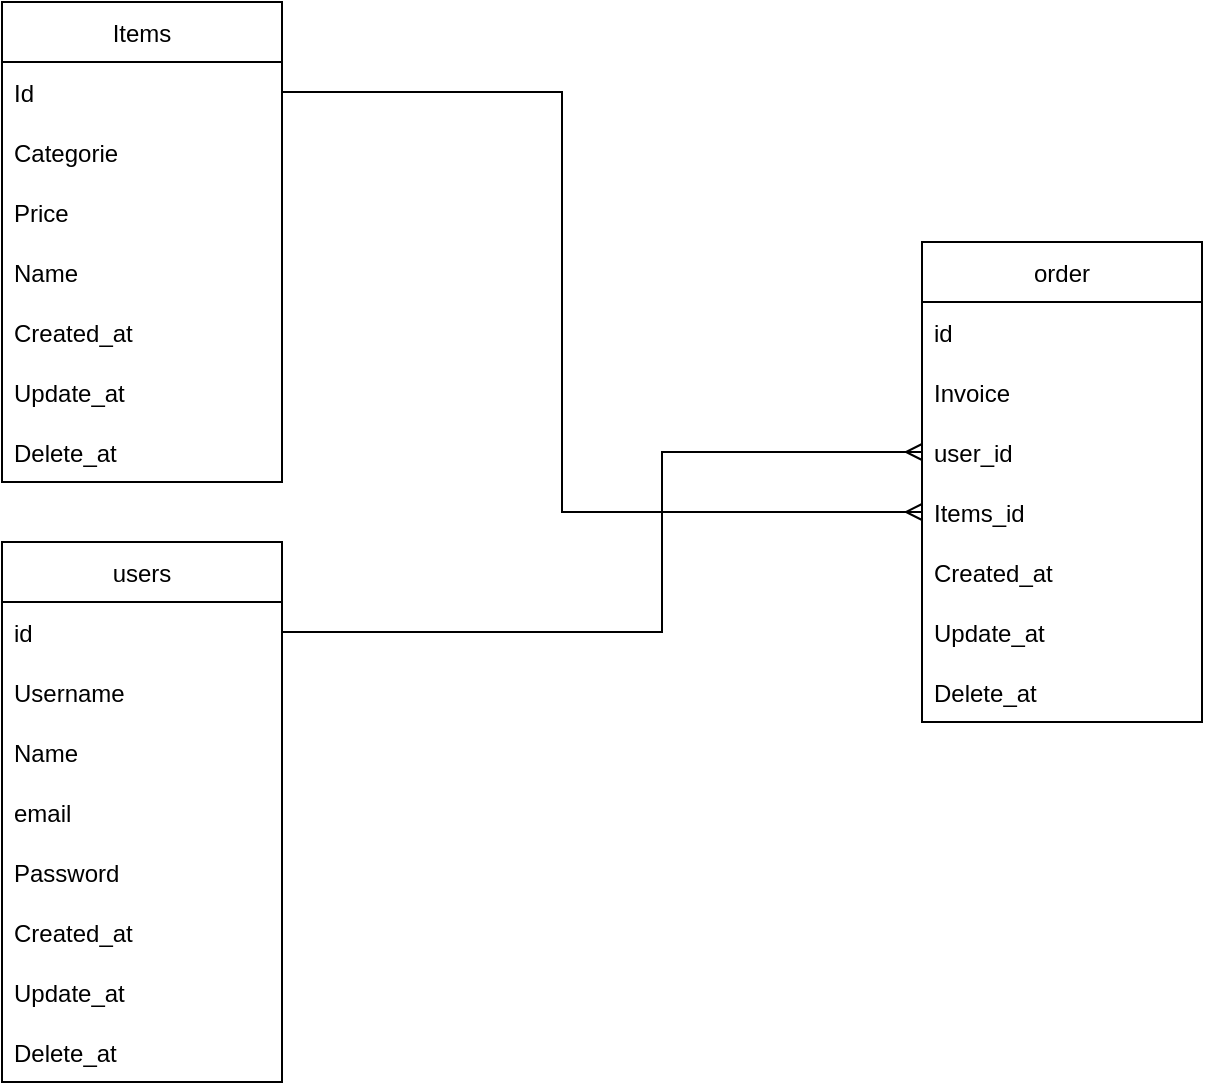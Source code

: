 <mxfile version="20.2.0" type="github">
  <diagram id="FyYv8W3tvfpqyEzFYgyz" name="Page-1">
    <mxGraphModel dx="1278" dy="540" grid="1" gridSize="10" guides="1" tooltips="1" connect="1" arrows="1" fold="1" page="1" pageScale="1" pageWidth="850" pageHeight="1100" math="0" shadow="0">
      <root>
        <mxCell id="0" />
        <mxCell id="1" parent="0" />
        <mxCell id="4581ekHhvloFLVSY84FX-1" value="users" style="swimlane;fontStyle=0;childLayout=stackLayout;horizontal=1;startSize=30;horizontalStack=0;resizeParent=1;resizeParentMax=0;resizeLast=0;collapsible=1;marginBottom=0;" vertex="1" parent="1">
          <mxGeometry x="50" y="290" width="140" height="270" as="geometry" />
        </mxCell>
        <mxCell id="4581ekHhvloFLVSY84FX-2" value="id" style="text;strokeColor=none;fillColor=none;align=left;verticalAlign=middle;spacingLeft=4;spacingRight=4;overflow=hidden;points=[[0,0.5],[1,0.5]];portConstraint=eastwest;rotatable=0;" vertex="1" parent="4581ekHhvloFLVSY84FX-1">
          <mxGeometry y="30" width="140" height="30" as="geometry" />
        </mxCell>
        <mxCell id="4581ekHhvloFLVSY84FX-3" value="Username" style="text;strokeColor=none;fillColor=none;align=left;verticalAlign=middle;spacingLeft=4;spacingRight=4;overflow=hidden;points=[[0,0.5],[1,0.5]];portConstraint=eastwest;rotatable=0;" vertex="1" parent="4581ekHhvloFLVSY84FX-1">
          <mxGeometry y="60" width="140" height="30" as="geometry" />
        </mxCell>
        <mxCell id="4581ekHhvloFLVSY84FX-33" value="Name" style="text;strokeColor=none;fillColor=none;align=left;verticalAlign=middle;spacingLeft=4;spacingRight=4;overflow=hidden;points=[[0,0.5],[1,0.5]];portConstraint=eastwest;rotatable=0;" vertex="1" parent="4581ekHhvloFLVSY84FX-1">
          <mxGeometry y="90" width="140" height="30" as="geometry" />
        </mxCell>
        <mxCell id="4581ekHhvloFLVSY84FX-4" value="email" style="text;strokeColor=none;fillColor=none;align=left;verticalAlign=middle;spacingLeft=4;spacingRight=4;overflow=hidden;points=[[0,0.5],[1,0.5]];portConstraint=eastwest;rotatable=0;" vertex="1" parent="4581ekHhvloFLVSY84FX-1">
          <mxGeometry y="120" width="140" height="30" as="geometry" />
        </mxCell>
        <mxCell id="4581ekHhvloFLVSY84FX-5" value="Password" style="text;strokeColor=none;fillColor=none;align=left;verticalAlign=middle;spacingLeft=4;spacingRight=4;overflow=hidden;points=[[0,0.5],[1,0.5]];portConstraint=eastwest;rotatable=0;" vertex="1" parent="4581ekHhvloFLVSY84FX-1">
          <mxGeometry y="150" width="140" height="30" as="geometry" />
        </mxCell>
        <mxCell id="4581ekHhvloFLVSY84FX-15" value="Created_at" style="text;strokeColor=none;fillColor=none;align=left;verticalAlign=middle;spacingLeft=4;spacingRight=4;overflow=hidden;points=[[0,0.5],[1,0.5]];portConstraint=eastwest;rotatable=0;" vertex="1" parent="4581ekHhvloFLVSY84FX-1">
          <mxGeometry y="180" width="140" height="30" as="geometry" />
        </mxCell>
        <mxCell id="4581ekHhvloFLVSY84FX-16" value="Update_at" style="text;strokeColor=none;fillColor=none;align=left;verticalAlign=middle;spacingLeft=4;spacingRight=4;overflow=hidden;points=[[0,0.5],[1,0.5]];portConstraint=eastwest;rotatable=0;" vertex="1" parent="4581ekHhvloFLVSY84FX-1">
          <mxGeometry y="210" width="140" height="30" as="geometry" />
        </mxCell>
        <mxCell id="4581ekHhvloFLVSY84FX-17" value="Delete_at" style="text;strokeColor=none;fillColor=none;align=left;verticalAlign=middle;spacingLeft=4;spacingRight=4;overflow=hidden;points=[[0,0.5],[1,0.5]];portConstraint=eastwest;rotatable=0;" vertex="1" parent="4581ekHhvloFLVSY84FX-1">
          <mxGeometry y="240" width="140" height="30" as="geometry" />
        </mxCell>
        <mxCell id="4581ekHhvloFLVSY84FX-6" value="Items" style="swimlane;fontStyle=0;childLayout=stackLayout;horizontal=1;startSize=30;horizontalStack=0;resizeParent=1;resizeParentMax=0;resizeLast=0;collapsible=1;marginBottom=0;" vertex="1" parent="1">
          <mxGeometry x="50" y="20" width="140" height="240" as="geometry" />
        </mxCell>
        <mxCell id="4581ekHhvloFLVSY84FX-10" value="Id" style="text;strokeColor=none;fillColor=none;align=left;verticalAlign=middle;spacingLeft=4;spacingRight=4;overflow=hidden;points=[[0,0.5],[1,0.5]];portConstraint=eastwest;rotatable=0;" vertex="1" parent="4581ekHhvloFLVSY84FX-6">
          <mxGeometry y="30" width="140" height="30" as="geometry" />
        </mxCell>
        <mxCell id="4581ekHhvloFLVSY84FX-7" value="Categorie" style="text;strokeColor=none;fillColor=none;align=left;verticalAlign=middle;spacingLeft=4;spacingRight=4;overflow=hidden;points=[[0,0.5],[1,0.5]];portConstraint=eastwest;rotatable=0;" vertex="1" parent="4581ekHhvloFLVSY84FX-6">
          <mxGeometry y="60" width="140" height="30" as="geometry" />
        </mxCell>
        <mxCell id="4581ekHhvloFLVSY84FX-8" value="Price" style="text;strokeColor=none;fillColor=none;align=left;verticalAlign=middle;spacingLeft=4;spacingRight=4;overflow=hidden;points=[[0,0.5],[1,0.5]];portConstraint=eastwest;rotatable=0;" vertex="1" parent="4581ekHhvloFLVSY84FX-6">
          <mxGeometry y="90" width="140" height="30" as="geometry" />
        </mxCell>
        <mxCell id="4581ekHhvloFLVSY84FX-9" value="Name" style="text;strokeColor=none;fillColor=none;align=left;verticalAlign=middle;spacingLeft=4;spacingRight=4;overflow=hidden;points=[[0,0.5],[1,0.5]];portConstraint=eastwest;rotatable=0;" vertex="1" parent="4581ekHhvloFLVSY84FX-6">
          <mxGeometry y="120" width="140" height="30" as="geometry" />
        </mxCell>
        <mxCell id="4581ekHhvloFLVSY84FX-18" value="Created_at" style="text;strokeColor=none;fillColor=none;align=left;verticalAlign=middle;spacingLeft=4;spacingRight=4;overflow=hidden;points=[[0,0.5],[1,0.5]];portConstraint=eastwest;rotatable=0;" vertex="1" parent="4581ekHhvloFLVSY84FX-6">
          <mxGeometry y="150" width="140" height="30" as="geometry" />
        </mxCell>
        <mxCell id="4581ekHhvloFLVSY84FX-19" value="Update_at" style="text;strokeColor=none;fillColor=none;align=left;verticalAlign=middle;spacingLeft=4;spacingRight=4;overflow=hidden;points=[[0,0.5],[1,0.5]];portConstraint=eastwest;rotatable=0;" vertex="1" parent="4581ekHhvloFLVSY84FX-6">
          <mxGeometry y="180" width="140" height="30" as="geometry" />
        </mxCell>
        <mxCell id="4581ekHhvloFLVSY84FX-20" value="Delete_at" style="text;strokeColor=none;fillColor=none;align=left;verticalAlign=middle;spacingLeft=4;spacingRight=4;overflow=hidden;points=[[0,0.5],[1,0.5]];portConstraint=eastwest;rotatable=0;" vertex="1" parent="4581ekHhvloFLVSY84FX-6">
          <mxGeometry y="210" width="140" height="30" as="geometry" />
        </mxCell>
        <mxCell id="4581ekHhvloFLVSY84FX-11" value="order" style="swimlane;fontStyle=0;childLayout=stackLayout;horizontal=1;startSize=30;horizontalStack=0;resizeParent=1;resizeParentMax=0;resizeLast=0;collapsible=1;marginBottom=0;" vertex="1" parent="1">
          <mxGeometry x="510" y="140" width="140" height="240" as="geometry" />
        </mxCell>
        <mxCell id="4581ekHhvloFLVSY84FX-12" value="id" style="text;strokeColor=none;fillColor=none;align=left;verticalAlign=middle;spacingLeft=4;spacingRight=4;overflow=hidden;points=[[0,0.5],[1,0.5]];portConstraint=eastwest;rotatable=0;" vertex="1" parent="4581ekHhvloFLVSY84FX-11">
          <mxGeometry y="30" width="140" height="30" as="geometry" />
        </mxCell>
        <mxCell id="4581ekHhvloFLVSY84FX-13" value="Invoice" style="text;strokeColor=none;fillColor=none;align=left;verticalAlign=middle;spacingLeft=4;spacingRight=4;overflow=hidden;points=[[0,0.5],[1,0.5]];portConstraint=eastwest;rotatable=0;" vertex="1" parent="4581ekHhvloFLVSY84FX-11">
          <mxGeometry y="60" width="140" height="30" as="geometry" />
        </mxCell>
        <mxCell id="4581ekHhvloFLVSY84FX-14" value="user_id" style="text;strokeColor=none;fillColor=none;align=left;verticalAlign=middle;spacingLeft=4;spacingRight=4;overflow=hidden;points=[[0,0.5],[1,0.5]];portConstraint=eastwest;rotatable=0;" vertex="1" parent="4581ekHhvloFLVSY84FX-11">
          <mxGeometry y="90" width="140" height="30" as="geometry" />
        </mxCell>
        <mxCell id="4581ekHhvloFLVSY84FX-24" value="Items_id" style="text;strokeColor=none;fillColor=none;align=left;verticalAlign=middle;spacingLeft=4;spacingRight=4;overflow=hidden;points=[[0,0.5],[1,0.5]];portConstraint=eastwest;rotatable=0;" vertex="1" parent="4581ekHhvloFLVSY84FX-11">
          <mxGeometry y="120" width="140" height="30" as="geometry" />
        </mxCell>
        <mxCell id="4581ekHhvloFLVSY84FX-21" value="Created_at" style="text;strokeColor=none;fillColor=none;align=left;verticalAlign=middle;spacingLeft=4;spacingRight=4;overflow=hidden;points=[[0,0.5],[1,0.5]];portConstraint=eastwest;rotatable=0;" vertex="1" parent="4581ekHhvloFLVSY84FX-11">
          <mxGeometry y="150" width="140" height="30" as="geometry" />
        </mxCell>
        <mxCell id="4581ekHhvloFLVSY84FX-22" value="Update_at" style="text;strokeColor=none;fillColor=none;align=left;verticalAlign=middle;spacingLeft=4;spacingRight=4;overflow=hidden;points=[[0,0.5],[1,0.5]];portConstraint=eastwest;rotatable=0;" vertex="1" parent="4581ekHhvloFLVSY84FX-11">
          <mxGeometry y="180" width="140" height="30" as="geometry" />
        </mxCell>
        <mxCell id="4581ekHhvloFLVSY84FX-23" value="Delete_at" style="text;strokeColor=none;fillColor=none;align=left;verticalAlign=middle;spacingLeft=4;spacingRight=4;overflow=hidden;points=[[0,0.5],[1,0.5]];portConstraint=eastwest;rotatable=0;" vertex="1" parent="4581ekHhvloFLVSY84FX-11">
          <mxGeometry y="210" width="140" height="30" as="geometry" />
        </mxCell>
        <mxCell id="4581ekHhvloFLVSY84FX-31" style="edgeStyle=orthogonalEdgeStyle;rounded=0;orthogonalLoop=1;jettySize=auto;html=1;exitX=1;exitY=0.5;exitDx=0;exitDy=0;entryX=0;entryY=0.5;entryDx=0;entryDy=0;endArrow=ERmany;endFill=0;" edge="1" parent="1" source="4581ekHhvloFLVSY84FX-10" target="4581ekHhvloFLVSY84FX-24">
          <mxGeometry relative="1" as="geometry">
            <Array as="points">
              <mxPoint x="330" y="65" />
              <mxPoint x="330" y="275" />
            </Array>
          </mxGeometry>
        </mxCell>
        <mxCell id="4581ekHhvloFLVSY84FX-32" style="edgeStyle=orthogonalEdgeStyle;rounded=0;orthogonalLoop=1;jettySize=auto;html=1;exitX=1;exitY=0.5;exitDx=0;exitDy=0;entryX=0;entryY=0.5;entryDx=0;entryDy=0;strokeWidth=1;endArrow=ERmany;endFill=0;" edge="1" parent="1" source="4581ekHhvloFLVSY84FX-2" target="4581ekHhvloFLVSY84FX-14">
          <mxGeometry relative="1" as="geometry">
            <Array as="points">
              <mxPoint x="380" y="335" />
              <mxPoint x="380" y="245" />
            </Array>
          </mxGeometry>
        </mxCell>
      </root>
    </mxGraphModel>
  </diagram>
</mxfile>
